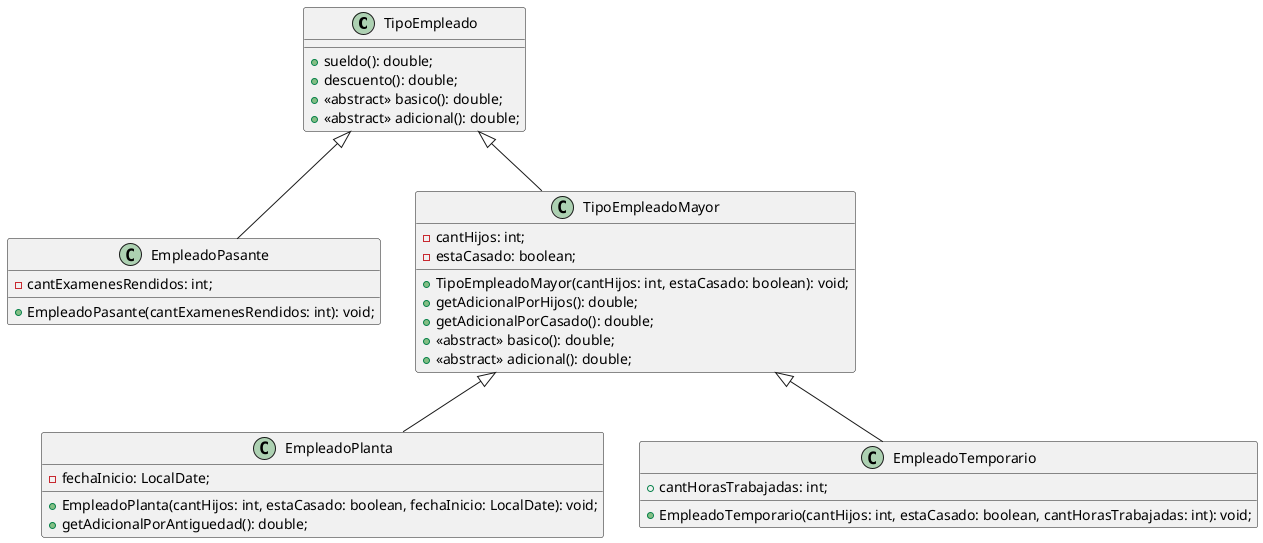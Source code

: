@startuml
class TipoEmpleado {
    +sueldo(): double;
    +descuento(): double;
    +<<abstract>> basico(): double;
    +<<abstract>> adicional(): double;
}

class EmpleadoPasante extends TipoEmpleado {
    -cantExamenesRendidos: int;
    +EmpleadoPasante(cantExamenesRendidos: int): void;
}

class EmpleadoPlanta extends TipoEmpleadoMayor {
    -fechaInicio: LocalDate;
    +EmpleadoPlanta(cantHijos: int, estaCasado: boolean, fechaInicio: LocalDate): void;
    +getAdicionalPorAntiguedad(): double;
}

class EmpleadoTemporario extends TipoEmpleadoMayor {
    +cantHorasTrabajadas: int;
    +EmpleadoTemporario(cantHijos: int, estaCasado: boolean, cantHorasTrabajadas: int): void;
}

class TipoEmpleadoMayor extends TipoEmpleado {
    -cantHijos: int;
    -estaCasado: boolean;
    +TipoEmpleadoMayor(cantHijos: int, estaCasado: boolean): void;
    +getAdicionalPorHijos(): double;
    +getAdicionalPorCasado(): double;
    +<<abstract>> basico(): double;
    +<<abstract>> adicional(): double;
}
@enduml
